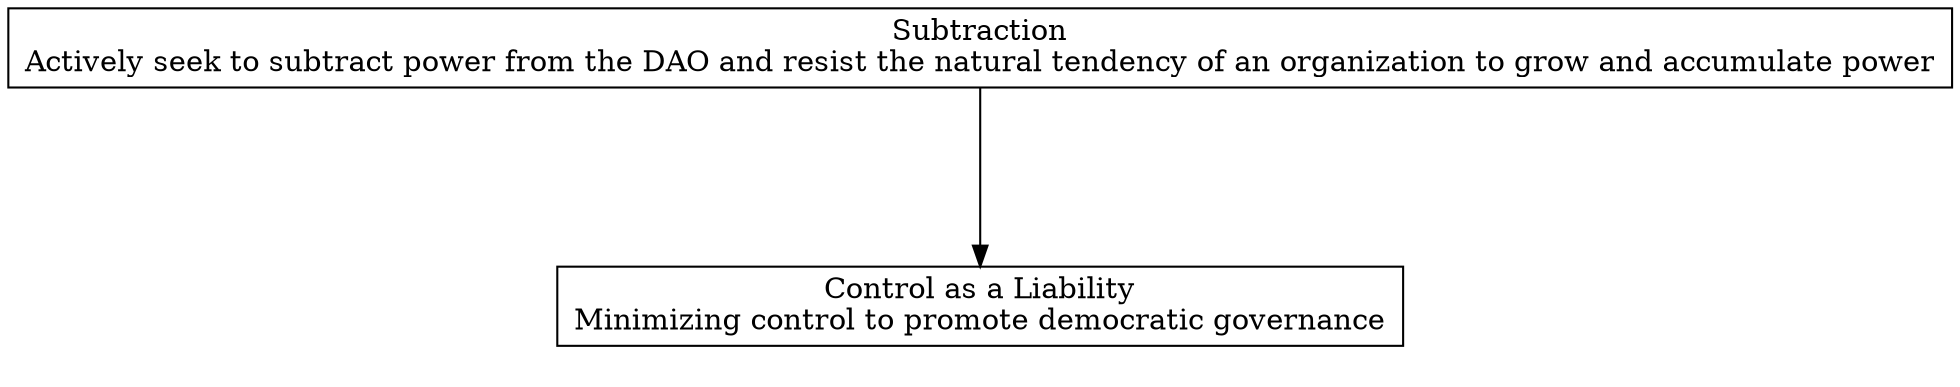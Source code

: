 digraph "" {
	graph [nodesep=0.6,
		rankdir=TB,
		ranksep=1.2
	];
	node [label="\N",
		shape=box
	];
	subgraph cluster_descendants {
		graph [rank=min,
			style=invis
		];
		"Control as a Liability"	[label="Control as a Liability\nMinimizing control to promote democratic governance"];
	}
	Subtraction	[label="Subtraction\nActively seek to subtract power from the DAO and resist the natural tendency of an organization to grow and accumulate \
power"];
	Subtraction -> "Control as a Liability";
}
